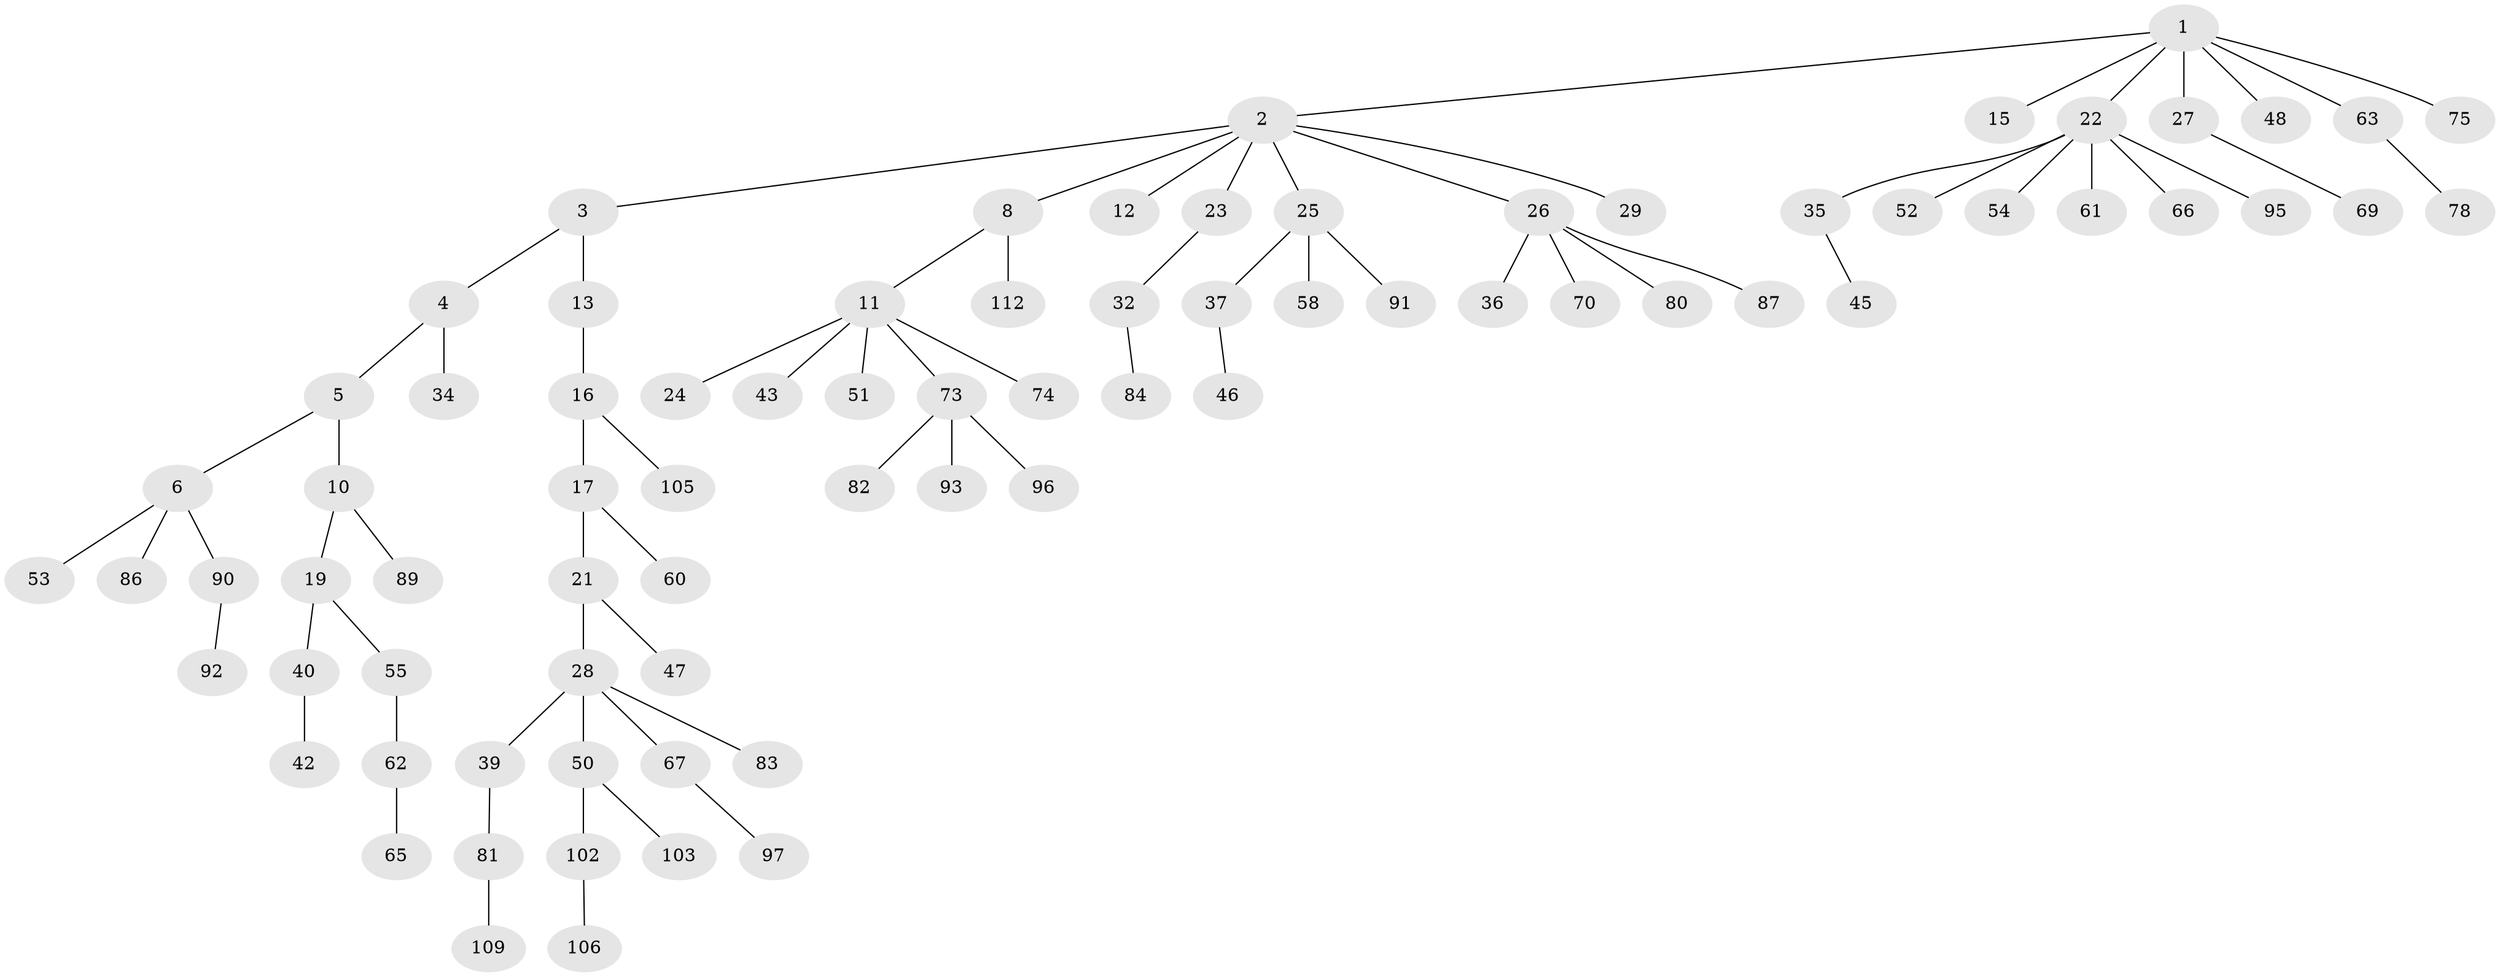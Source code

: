 // Generated by graph-tools (version 1.1) at 2025/52/02/27/25 19:52:12]
// undirected, 78 vertices, 77 edges
graph export_dot {
graph [start="1"]
  node [color=gray90,style=filled];
  1 [super="+9"];
  2 [super="+7"];
  3 [super="+85"];
  4 [super="+18"];
  5;
  6 [super="+94"];
  8;
  10 [super="+14"];
  11 [super="+20"];
  12 [super="+64"];
  13;
  15;
  16 [super="+68"];
  17 [super="+59"];
  19 [super="+104"];
  21 [super="+88"];
  22 [super="+44"];
  23 [super="+30"];
  24 [super="+76"];
  25 [super="+31"];
  26 [super="+38"];
  27 [super="+99"];
  28 [super="+33"];
  29;
  32 [super="+57"];
  34 [super="+77"];
  35;
  36;
  37;
  39 [super="+71"];
  40 [super="+41"];
  42;
  43 [super="+56"];
  45 [super="+98"];
  46 [super="+108"];
  47 [super="+49"];
  48;
  50 [super="+72"];
  51;
  52 [super="+113"];
  53;
  54;
  55;
  58;
  60;
  61 [super="+101"];
  62;
  63;
  65;
  66;
  67;
  69;
  70;
  73 [super="+79"];
  74;
  75;
  78 [super="+110"];
  80;
  81 [super="+114"];
  82;
  83;
  84;
  86;
  87;
  89;
  90;
  91;
  92 [super="+107"];
  93;
  95 [super="+100"];
  96;
  97;
  102;
  103;
  105 [super="+111"];
  106;
  109;
  112;
  1 -- 2;
  1 -- 15;
  1 -- 48;
  1 -- 75;
  1 -- 27;
  1 -- 22;
  1 -- 63;
  2 -- 3;
  2 -- 12;
  2 -- 23;
  2 -- 8;
  2 -- 25;
  2 -- 26;
  2 -- 29;
  3 -- 4;
  3 -- 13;
  4 -- 5;
  4 -- 34;
  5 -- 6;
  5 -- 10;
  6 -- 53;
  6 -- 86;
  6 -- 90;
  8 -- 11;
  8 -- 112;
  10 -- 89;
  10 -- 19;
  11 -- 24;
  11 -- 43;
  11 -- 73;
  11 -- 51;
  11 -- 74;
  13 -- 16;
  16 -- 17;
  16 -- 105;
  17 -- 21;
  17 -- 60;
  19 -- 40;
  19 -- 55;
  21 -- 28;
  21 -- 47;
  22 -- 35;
  22 -- 52;
  22 -- 66;
  22 -- 54;
  22 -- 61;
  22 -- 95;
  23 -- 32;
  25 -- 37;
  25 -- 58;
  25 -- 91;
  26 -- 36;
  26 -- 70;
  26 -- 80;
  26 -- 87;
  27 -- 69;
  28 -- 39;
  28 -- 50;
  28 -- 83;
  28 -- 67;
  32 -- 84;
  35 -- 45;
  37 -- 46;
  39 -- 81;
  40 -- 42;
  50 -- 102;
  50 -- 103;
  55 -- 62;
  62 -- 65;
  63 -- 78;
  67 -- 97;
  73 -- 93;
  73 -- 96;
  73 -- 82;
  81 -- 109;
  90 -- 92;
  102 -- 106;
}
